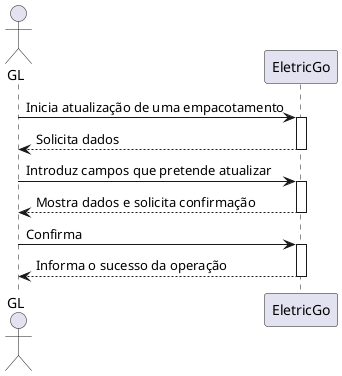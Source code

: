 @startuml
actor GL
GL -> EletricGo: Inicia atualização de uma empacotamento
activate EletricGo
EletricGo --> GL : Solicita dados
deactivate

GL -> EletricGo: Introduz campos que pretende atualizar
activate EletricGo
EletricGo --> GL : Mostra dados e solicita confirmação
deactivate

GL -> EletricGo: Confirma
activate EletricGo
EletricGo --> GL : Informa o sucesso da operação
deactivate EletricGo
@enduml